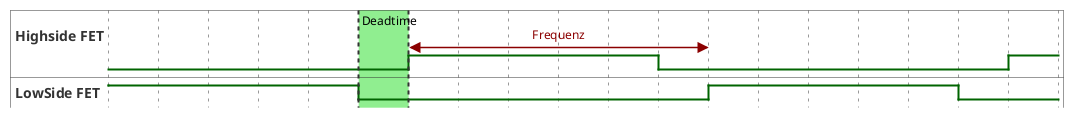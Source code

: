 @startuml
'https://plantuml.com/sequence-diagram

hide time-axis

binary "Highside FET" as HF
binary "LowSide FET" as LF

HF is low
LF is high

@50
LF is high
@100
LF is low
@110
HF is high
@160
HF is low
@170
LF is high
@220
LF is low
@230
HF is high

highlight 100 to 110 #lightgreen: Deadtime
HF@110 <-> @170 : Frequenz
@enduml